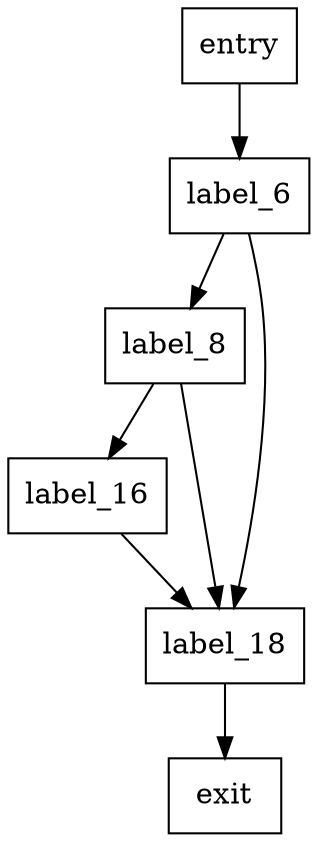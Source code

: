 digraph ControlFlowGraph {
    node [shape=rectangle]
    entry
    label_6
    label_8
    label_16
    label_18
    exit

    entry -> label_6
    label_6 -> label_18
    label_6 -> label_8
    label_8 -> label_18
    label_8 -> label_16
    label_16 -> label_18
    label_18 -> exit
}